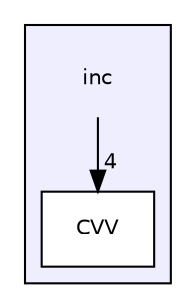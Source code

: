 digraph "inc" {
  compound=true
  node [ fontsize="10", fontname="Helvetica"];
  edge [ labelfontsize="10", labelfontname="Helvetica"];
  subgraph clusterdir_bfccd401955b95cf8c75461437045ac0 {
    graph [ bgcolor="#eeeeff", pencolor="black", label="" URL="dir_bfccd401955b95cf8c75461437045ac0.html"];
    dir_bfccd401955b95cf8c75461437045ac0 [shape=plaintext label="inc"];
    dir_a4d80f5e18c63bb9e0b7c527da530a74 [shape=box label="CVV" color="black" fillcolor="white" style="filled" URL="dir_a4d80f5e18c63bb9e0b7c527da530a74.html"];
  }
  dir_bfccd401955b95cf8c75461437045ac0->dir_a4d80f5e18c63bb9e0b7c527da530a74 [headlabel="4", labeldistance=1.5 headhref="dir_000002_000003.html"];
}
